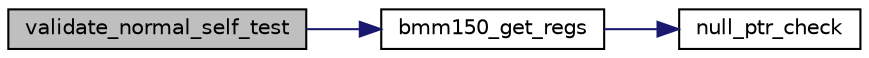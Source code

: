 digraph "validate_normal_self_test"
{
  edge [fontname="Helvetica",fontsize="10",labelfontname="Helvetica",labelfontsize="10"];
  node [fontname="Helvetica",fontsize="10",shape=record];
  rankdir="LR";
  Node1 [label="validate_normal_self_test",height=0.2,width=0.4,color="black", fillcolor="grey75", style="filled", fontcolor="black"];
  Node1 -> Node2 [color="midnightblue",fontsize="10",style="solid",fontname="Helvetica"];
  Node2 [label="bmm150_get_regs",height=0.2,width=0.4,color="black", fillcolor="white", style="filled",URL="$bmm150_8c.html#ac3b65c846fa1d826b2addbbef4292a9c",tooltip="This API reads the data from the given register address of the sensor. "];
  Node2 -> Node3 [color="midnightblue",fontsize="10",style="solid",fontname="Helvetica"];
  Node3 [label="null_ptr_check",height=0.2,width=0.4,color="black", fillcolor="white", style="filled",URL="$bmm150_8c.html#ab0bcb8de99dc3747e6249b8406c766dc",tooltip="This internal API is used to validate the device pointer for null conditions. "];
}
